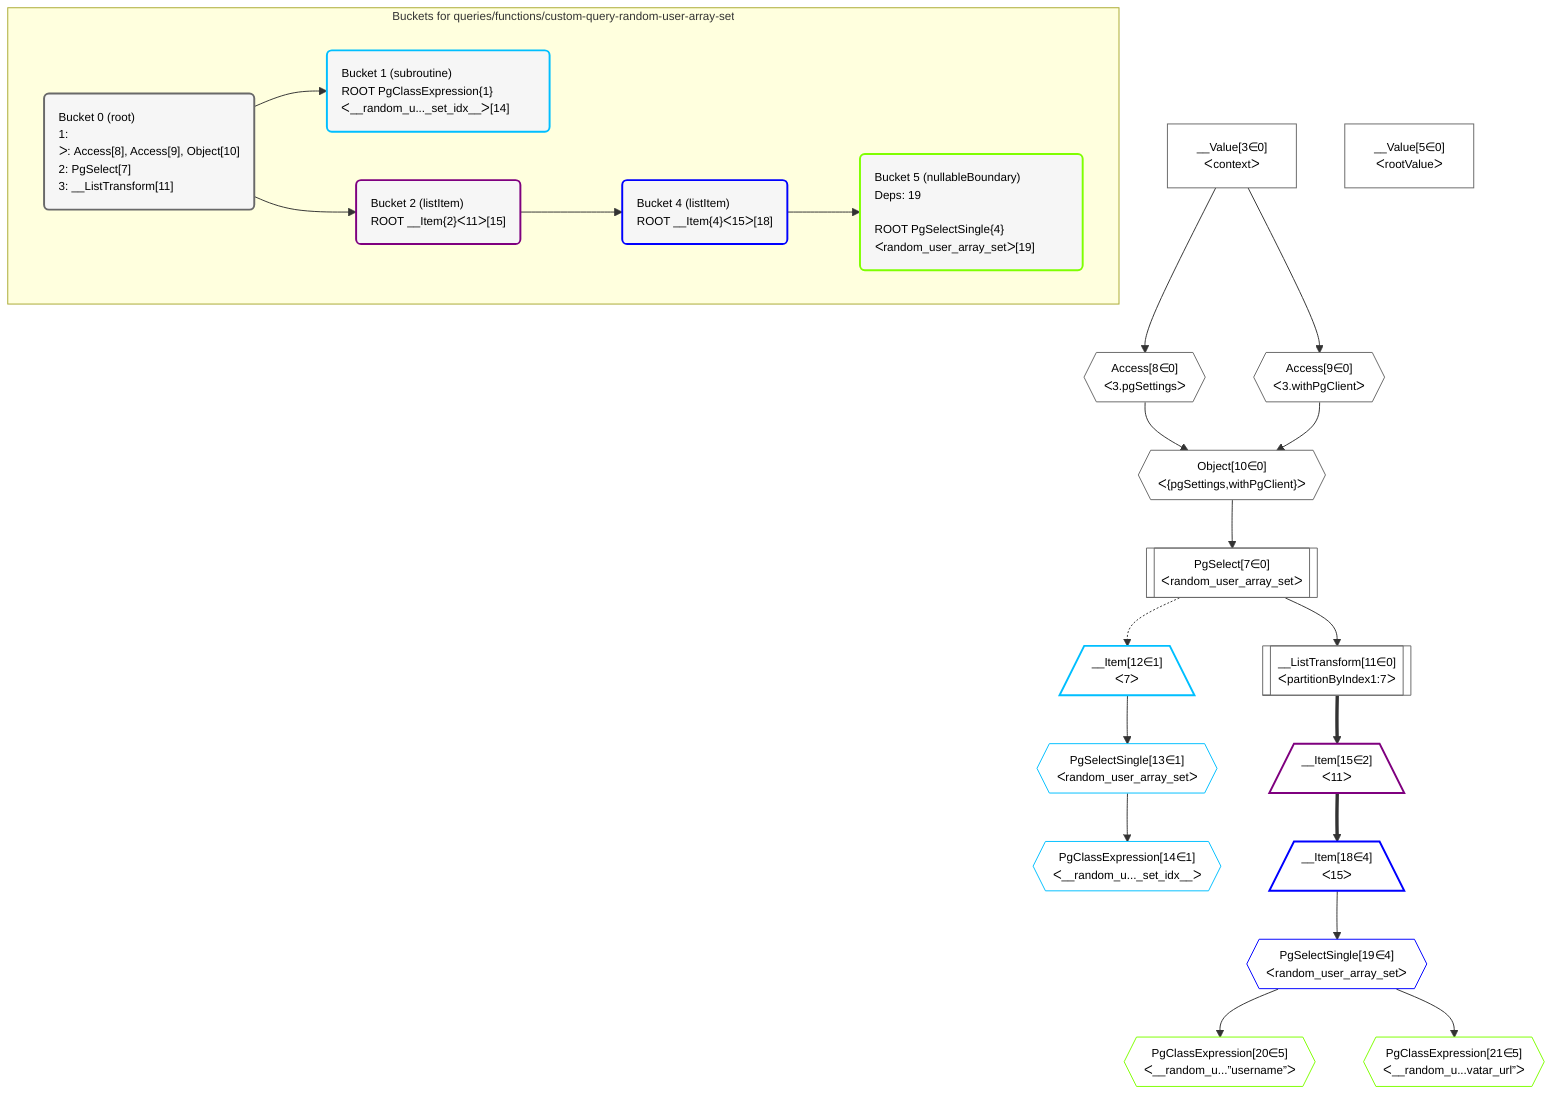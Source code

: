 %%{init: {'themeVariables': { 'fontSize': '12px'}}}%%
graph TD
    classDef path fill:#eee,stroke:#000,color:#000
    classDef plan fill:#fff,stroke-width:1px,color:#000
    classDef itemplan fill:#fff,stroke-width:2px,color:#000
    classDef unbatchedplan fill:#dff,stroke-width:1px,color:#000
    classDef sideeffectplan fill:#fcc,stroke-width:2px,color:#000
    classDef bucket fill:#f6f6f6,color:#000,stroke-width:2px,text-align:left


    %% define steps
    __Value3["__Value[3∈0]<br />ᐸcontextᐳ"]:::plan
    __Value5["__Value[5∈0]<br />ᐸrootValueᐳ"]:::plan
    Access8{{"Access[8∈0]<br />ᐸ3.pgSettingsᐳ"}}:::plan
    Access9{{"Access[9∈0]<br />ᐸ3.withPgClientᐳ"}}:::plan
    Object10{{"Object[10∈0]<br />ᐸ{pgSettings,withPgClient}ᐳ"}}:::plan
    PgSelect7[["PgSelect[7∈0]<br />ᐸrandom_user_array_setᐳ"]]:::plan
    __ListTransform11[["__ListTransform[11∈0]<br />ᐸpartitionByIndex1:7ᐳ"]]:::plan
    __Item12[/"__Item[12∈1]<br />ᐸ7ᐳ"\]:::itemplan
    PgSelectSingle13{{"PgSelectSingle[13∈1]<br />ᐸrandom_user_array_setᐳ"}}:::plan
    PgClassExpression14{{"PgClassExpression[14∈1]<br />ᐸ__random_u..._set_idx__ᐳ"}}:::plan
    __Item15[/"__Item[15∈2]<br />ᐸ11ᐳ"\]:::itemplan
    __Item18[/"__Item[18∈4]<br />ᐸ15ᐳ"\]:::itemplan
    PgSelectSingle19{{"PgSelectSingle[19∈4]<br />ᐸrandom_user_array_setᐳ"}}:::plan
    PgClassExpression20{{"PgClassExpression[20∈5]<br />ᐸ__random_u...”username”ᐳ"}}:::plan
    PgClassExpression21{{"PgClassExpression[21∈5]<br />ᐸ__random_u...vatar_url”ᐳ"}}:::plan

    %% plan dependencies
    __Value3 --> Access8
    __Value3 --> Access9
    Access8 & Access9 --> Object10
    Object10 --> PgSelect7
    PgSelect7 --> __ListTransform11
    PgSelect7 -.-> __Item12
    __Item12 --> PgSelectSingle13
    PgSelectSingle13 --> PgClassExpression14
    __ListTransform11 ==> __Item15
    __Item15 ==> __Item18
    __Item18 --> PgSelectSingle19
    PgSelectSingle19 --> PgClassExpression20
    PgSelectSingle19 --> PgClassExpression21

    subgraph "Buckets for queries/functions/custom-query-random-user-array-set"
    Bucket0("Bucket 0 (root)<br />1: <br />ᐳ: Access[8], Access[9], Object[10]<br />2: PgSelect[7]<br />3: __ListTransform[11]"):::bucket
    classDef bucket0 stroke:#696969
    class Bucket0,__Value3,__Value5,PgSelect7,Access8,Access9,Object10,__ListTransform11 bucket0
    Bucket1("Bucket 1 (subroutine)<br />ROOT PgClassExpression{1}ᐸ__random_u..._set_idx__ᐳ[14]"):::bucket
    classDef bucket1 stroke:#00bfff
    class Bucket1,__Item12,PgSelectSingle13,PgClassExpression14 bucket1
    Bucket2("Bucket 2 (listItem)<br />ROOT __Item{2}ᐸ11ᐳ[15]"):::bucket
    classDef bucket2 stroke:#7f007f
    class Bucket2,__Item15 bucket2
    Bucket4("Bucket 4 (listItem)<br />ROOT __Item{4}ᐸ15ᐳ[18]"):::bucket
    classDef bucket4 stroke:#0000ff
    class Bucket4,__Item18,PgSelectSingle19 bucket4
    Bucket5("Bucket 5 (nullableBoundary)<br />Deps: 19<br /><br />ROOT PgSelectSingle{4}ᐸrandom_user_array_setᐳ[19]"):::bucket
    classDef bucket5 stroke:#7fff00
    class Bucket5,PgClassExpression20,PgClassExpression21 bucket5
    Bucket0 --> Bucket1 & Bucket2
    Bucket2 --> Bucket4
    Bucket4 --> Bucket5
    end